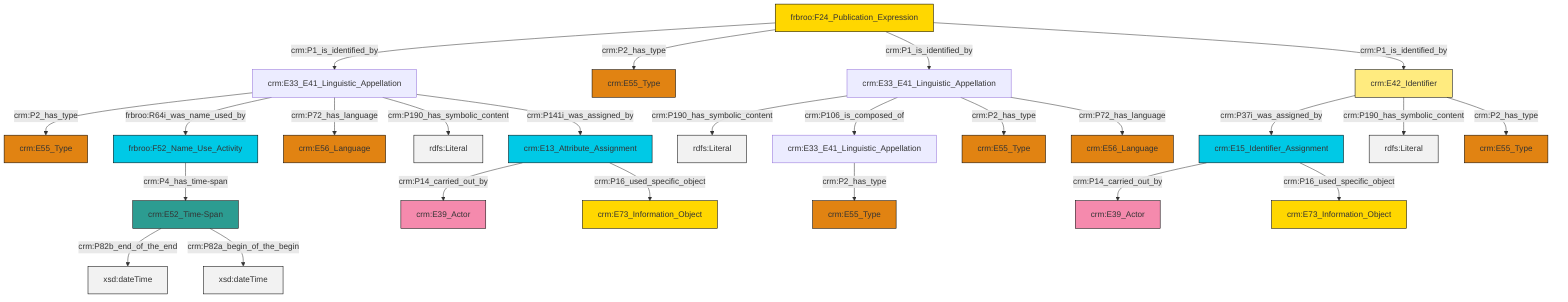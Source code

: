 graph TD
classDef Literal fill:#f2f2f2,stroke:#000000;
classDef CRM_Entity fill:#FFFFFF,stroke:#000000;
classDef Temporal_Entity fill:#00C9E6, stroke:#000000;
classDef Type fill:#E18312, stroke:#000000;
classDef Time-Span fill:#2C9C91, stroke:#000000;
classDef Appellation fill:#FFEB7F, stroke:#000000;
classDef Place fill:#008836, stroke:#000000;
classDef Persistent_Item fill:#B266B2, stroke:#000000;
classDef Conceptual_Object fill:#FFD700, stroke:#000000;
classDef Physical_Thing fill:#D2B48C, stroke:#000000;
classDef Actor fill:#f58aad, stroke:#000000;
classDef PC_Classes fill:#4ce600, stroke:#000000;
classDef Multi fill:#cccccc,stroke:#000000;

4["crm:E33_E41_Linguistic_Appellation"]:::Default -->|crm:P190_has_symbolic_content| 5[rdfs:Literal]:::Literal
0["frbroo:F24_Publication_Expression"]:::Conceptual_Object -->|crm:P1_is_identified_by| 8["crm:E33_E41_Linguistic_Appellation"]:::Default
11["crm:E42_Identifier"]:::Appellation -->|crm:P37i_was_assigned_by| 12["crm:E15_Identifier_Assignment"]:::Temporal_Entity
8["crm:E33_E41_Linguistic_Appellation"]:::Default -->|crm:P2_has_type| 18["crm:E55_Type"]:::Type
19["crm:E52_Time-Span"]:::Time-Span -->|crm:P82b_end_of_the_end| 20[xsd:dateTime]:::Literal
12["crm:E15_Identifier_Assignment"]:::Temporal_Entity -->|crm:P14_carried_out_by| 14["crm:E39_Actor"]:::Actor
11["crm:E42_Identifier"]:::Appellation -->|crm:P190_has_symbolic_content| 31[rdfs:Literal]:::Literal
8["crm:E33_E41_Linguistic_Appellation"]:::Default -->|frbroo:R64i_was_name_used_by| 21["frbroo:F52_Name_Use_Activity"]:::Temporal_Entity
0["frbroo:F24_Publication_Expression"]:::Conceptual_Object -->|crm:P2_has_type| 36["crm:E55_Type"]:::Type
12["crm:E15_Identifier_Assignment"]:::Temporal_Entity -->|crm:P16_used_specific_object| 37["crm:E73_Information_Object"]:::Conceptual_Object
0["frbroo:F24_Publication_Expression"]:::Conceptual_Object -->|crm:P1_is_identified_by| 4["crm:E33_E41_Linguistic_Appellation"]:::Default
4["crm:E33_E41_Linguistic_Appellation"]:::Default -->|crm:P106_is_composed_of| 23["crm:E33_E41_Linguistic_Appellation"]:::Default
38["crm:E13_Attribute_Assignment"]:::Temporal_Entity -->|crm:P14_carried_out_by| 9["crm:E39_Actor"]:::Actor
0["frbroo:F24_Publication_Expression"]:::Conceptual_Object -->|crm:P1_is_identified_by| 11["crm:E42_Identifier"]:::Appellation
8["crm:E33_E41_Linguistic_Appellation"]:::Default -->|crm:P72_has_language| 29["crm:E56_Language"]:::Type
8["crm:E33_E41_Linguistic_Appellation"]:::Default -->|crm:P190_has_symbolic_content| 44[rdfs:Literal]:::Literal
23["crm:E33_E41_Linguistic_Appellation"]:::Default -->|crm:P2_has_type| 2["crm:E55_Type"]:::Type
4["crm:E33_E41_Linguistic_Appellation"]:::Default -->|crm:P2_has_type| 6["crm:E55_Type"]:::Type
4["crm:E33_E41_Linguistic_Appellation"]:::Default -->|crm:P72_has_language| 25["crm:E56_Language"]:::Type
38["crm:E13_Attribute_Assignment"]:::Temporal_Entity -->|crm:P16_used_specific_object| 16["crm:E73_Information_Object"]:::Conceptual_Object
11["crm:E42_Identifier"]:::Appellation -->|crm:P2_has_type| 34["crm:E55_Type"]:::Type
8["crm:E33_E41_Linguistic_Appellation"]:::Default -->|crm:P141i_was_assigned_by| 38["crm:E13_Attribute_Assignment"]:::Temporal_Entity
21["frbroo:F52_Name_Use_Activity"]:::Temporal_Entity -->|crm:P4_has_time-span| 19["crm:E52_Time-Span"]:::Time-Span
19["crm:E52_Time-Span"]:::Time-Span -->|crm:P82a_begin_of_the_begin| 46[xsd:dateTime]:::Literal
